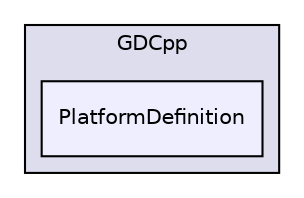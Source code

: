 digraph "PlatformDefinition" {
  compound=true
  node [ fontsize="10", fontname="Helvetica"];
  edge [ labelfontsize="10", labelfontname="Helvetica"];
  subgraph clusterdir_d2357026098860ba2e16e48ff3d9516a {
    graph [ bgcolor="#ddddee", pencolor="black", label="GDCpp" fontname="Helvetica", fontsize="10", URL="dir_d2357026098860ba2e16e48ff3d9516a.html"]
  dir_7da0f0891a5b4c01eaa7adee6ec9ff2a [shape=box, label="PlatformDefinition", style="filled", fillcolor="#eeeeff", pencolor="black", URL="dir_7da0f0891a5b4c01eaa7adee6ec9ff2a.html"];
  }
}
